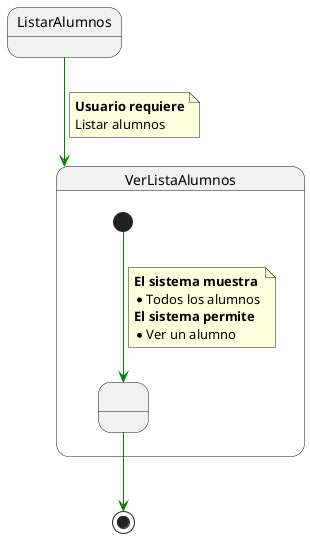 @startuml ListarAlumnos

State ListarAlumnos

State VerListaAlumnos{ 

  State state1 as " "

  [*] -[#green]-> state1

  note on link 
    <b>El sistema muestra
    * Todos los alumnos
    <b>El sistema permite
    * Ver un alumno
  end note
 

} 

ListarAlumnos-[#green]-> VerListaAlumnos

note on link
 <b>Usuario requiere
 Listar alumnos
end note

state1 -[#green]-> [*] 


@enduml
